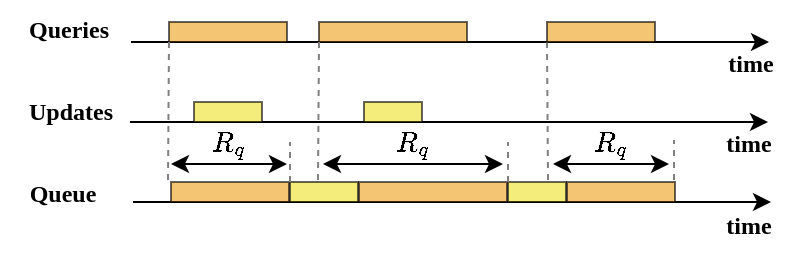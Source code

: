 <mxfile version="20.4.1" type="github">
  <diagram id="Bx-xNaHaK0agXE2F0XZd" name="第 1 页">
    <mxGraphModel dx="716" dy="394" grid="1" gridSize="10" guides="1" tooltips="1" connect="1" arrows="1" fold="1" page="1" pageScale="1" pageWidth="413" pageHeight="291" math="1" shadow="0">
      <root>
        <mxCell id="0" />
        <mxCell id="1" parent="0" />
        <mxCell id="VoCDYV5BWMh_LhJW3Wjn-1" value="" style="endArrow=classic;html=1;rounded=0;" parent="1" edge="1">
          <mxGeometry width="50" height="50" relative="1" as="geometry">
            <mxPoint x="72.5" y="71" as="sourcePoint" />
            <mxPoint x="391.5" y="71" as="targetPoint" />
          </mxGeometry>
        </mxCell>
        <mxCell id="VoCDYV5BWMh_LhJW3Wjn-2" value="" style="endArrow=classic;html=1;rounded=0;" parent="1" edge="1">
          <mxGeometry width="50" height="50" relative="1" as="geometry">
            <mxPoint x="72" y="111" as="sourcePoint" />
            <mxPoint x="391" y="111" as="targetPoint" />
          </mxGeometry>
        </mxCell>
        <mxCell id="VoCDYV5BWMh_LhJW3Wjn-7" value="" style="rounded=0;whiteSpace=wrap;html=1;fillColor=#EDE024;strokeColor=#000000;opacity=60;" parent="1" vertex="1">
          <mxGeometry x="104" y="101" width="34" height="10" as="geometry" />
        </mxCell>
        <mxCell id="VoCDYV5BWMh_LhJW3Wjn-8" value="" style="rounded=0;whiteSpace=wrap;html=1;fillColor=#EDE024;strokeColor=#000000;opacity=60;" parent="1" vertex="1">
          <mxGeometry x="189" y="101" width="29" height="10" as="geometry" />
        </mxCell>
        <mxCell id="VoCDYV5BWMh_LhJW3Wjn-11" value="" style="endArrow=classic;html=1;rounded=0;" parent="1" edge="1">
          <mxGeometry width="50" height="50" relative="1" as="geometry">
            <mxPoint x="73.5" y="151" as="sourcePoint" />
            <mxPoint x="392.5" y="151" as="targetPoint" />
          </mxGeometry>
        </mxCell>
        <mxCell id="VoCDYV5BWMh_LhJW3Wjn-82" value="&lt;font face=&quot;Times New Roman&quot;&gt;Queries&lt;/font&gt;" style="text;html=1;resizable=0;autosize=1;align=center;verticalAlign=middle;points=[];fillColor=none;strokeColor=none;rounded=0;fontStyle=1;" parent="1" vertex="1">
          <mxGeometry x="11" y="50" width="60" height="30" as="geometry" />
        </mxCell>
        <mxCell id="VoCDYV5BWMh_LhJW3Wjn-83" value="&lt;font face=&quot;Times New Roman&quot;&gt;Updates&lt;/font&gt;" style="text;html=1;resizable=0;autosize=1;align=center;verticalAlign=middle;points=[];fillColor=none;strokeColor=none;rounded=0;fontStyle=1;" parent="1" vertex="1">
          <mxGeometry x="7" y="91" width="70" height="30" as="geometry" />
        </mxCell>
        <mxCell id="VoCDYV5BWMh_LhJW3Wjn-84" value="&lt;font face=&quot;Times New Roman&quot;&gt;Queue&lt;/font&gt;" style="text;html=1;resizable=0;autosize=1;align=center;verticalAlign=middle;points=[];fillColor=none;strokeColor=none;rounded=0;fontStyle=1;" parent="1" vertex="1">
          <mxGeometry x="8" y="132" width="60" height="30" as="geometry" />
        </mxCell>
        <mxCell id="4jKrsYHHsN8ylwv_VJGM-6" value="" style="rounded=0;whiteSpace=wrap;html=1;fillColor=#ED9E15;strokeColor=#000000;opacity=60;" parent="1" vertex="1">
          <mxGeometry x="91.5" y="61" width="59" height="10" as="geometry" />
        </mxCell>
        <mxCell id="VoCDYV5BWMh_LhJW3Wjn-4" value="" style="rounded=0;whiteSpace=wrap;html=1;fillColor=#ED9E15;strokeColor=#000000;opacity=60;" parent="1" vertex="1">
          <mxGeometry x="166.5" y="61" width="74" height="10" as="geometry" />
        </mxCell>
        <mxCell id="4jKrsYHHsN8ylwv_VJGM-13" value="" style="endArrow=none;dashed=1;html=1;strokeWidth=1;rounded=0;entryX=0;entryY=1;entryDx=0;entryDy=0;strokeColor=#808080;" parent="1" edge="1">
          <mxGeometry width="50" height="50" relative="1" as="geometry">
            <mxPoint x="281" y="140" as="sourcePoint" />
            <mxPoint x="280.5" y="71" as="targetPoint" />
          </mxGeometry>
        </mxCell>
        <mxCell id="4jKrsYHHsN8ylwv_VJGM-14" value="" style="endArrow=none;dashed=1;html=1;strokeWidth=1;rounded=0;entryX=0;entryY=1;entryDx=0;entryDy=0;strokeColor=#808080;" parent="1" edge="1">
          <mxGeometry width="50" height="50" relative="1" as="geometry">
            <mxPoint x="91" y="140" as="sourcePoint" />
            <mxPoint x="91.5" y="70" as="targetPoint" />
          </mxGeometry>
        </mxCell>
        <mxCell id="4jKrsYHHsN8ylwv_VJGM-15" value="" style="endArrow=none;dashed=1;html=1;strokeWidth=1;rounded=0;entryX=0;entryY=1;entryDx=0;entryDy=0;strokeColor=#808080;" parent="1" edge="1">
          <mxGeometry width="50" height="50" relative="1" as="geometry">
            <mxPoint x="166" y="140" as="sourcePoint" />
            <mxPoint x="166.5" y="71" as="targetPoint" />
          </mxGeometry>
        </mxCell>
        <mxCell id="sEbp9coLcNguhV59AvqC-1" value="" style="rounded=0;whiteSpace=wrap;html=1;fillColor=#ED9E15;strokeColor=#000000;opacity=60;" parent="1" vertex="1">
          <mxGeometry x="280.5" y="61" width="54" height="10" as="geometry" />
        </mxCell>
        <mxCell id="sEbp9coLcNguhV59AvqC-2" value="" style="rounded=0;whiteSpace=wrap;html=1;fillColor=#ED9E15;strokeColor=#000000;opacity=60;" parent="1" vertex="1">
          <mxGeometry x="92.5" y="141" width="59" height="10" as="geometry" />
        </mxCell>
        <mxCell id="sEbp9coLcNguhV59AvqC-3" value="" style="rounded=0;whiteSpace=wrap;html=1;fillColor=#EDE024;strokeColor=#000000;opacity=60;" parent="1" vertex="1">
          <mxGeometry x="152" y="141" width="34" height="10" as="geometry" />
        </mxCell>
        <mxCell id="sEbp9coLcNguhV59AvqC-4" value="" style="rounded=0;whiteSpace=wrap;html=1;fillColor=#ED9E15;strokeColor=#000000;opacity=60;" parent="1" vertex="1">
          <mxGeometry x="186.5" y="141" width="74" height="10" as="geometry" />
        </mxCell>
        <mxCell id="sEbp9coLcNguhV59AvqC-5" value="" style="rounded=0;whiteSpace=wrap;html=1;fillColor=#EDE024;strokeColor=#000000;opacity=60;" parent="1" vertex="1">
          <mxGeometry x="261" y="141" width="29" height="10" as="geometry" />
        </mxCell>
        <mxCell id="sEbp9coLcNguhV59AvqC-6" value="" style="rounded=0;whiteSpace=wrap;html=1;fillColor=#ED9E15;strokeColor=#000000;opacity=60;" parent="1" vertex="1">
          <mxGeometry x="290.5" y="141" width="54" height="10" as="geometry" />
        </mxCell>
        <mxCell id="sEbp9coLcNguhV59AvqC-23" value="" style="endArrow=none;dashed=1;html=1;strokeWidth=1;rounded=0;strokeColor=#808080;" parent="1" edge="1">
          <mxGeometry width="50" height="50" relative="1" as="geometry">
            <mxPoint x="152" y="141" as="sourcePoint" />
            <mxPoint x="152" y="121" as="targetPoint" />
          </mxGeometry>
        </mxCell>
        <mxCell id="sEbp9coLcNguhV59AvqC-24" value="" style="endArrow=none;dashed=1;html=1;strokeWidth=1;rounded=0;strokeColor=#808080;" parent="1" edge="1">
          <mxGeometry width="50" height="50" relative="1" as="geometry">
            <mxPoint x="261" y="141" as="sourcePoint" />
            <mxPoint x="261" y="121" as="targetPoint" />
          </mxGeometry>
        </mxCell>
        <mxCell id="sEbp9coLcNguhV59AvqC-25" value="" style="endArrow=none;dashed=1;html=1;strokeWidth=1;rounded=0;strokeColor=#808080;" parent="1" edge="1">
          <mxGeometry width="50" height="50" relative="1" as="geometry">
            <mxPoint x="344" y="140" as="sourcePoint" />
            <mxPoint x="344" y="120" as="targetPoint" />
          </mxGeometry>
        </mxCell>
        <mxCell id="sEbp9coLcNguhV59AvqC-26" value="$$R_q$$" style="text;html=1;resizable=0;autosize=1;align=center;verticalAlign=middle;points=[];fillColor=none;strokeColor=none;rounded=0;" parent="1" vertex="1">
          <mxGeometry x="277" y="107" width="70" height="30" as="geometry" />
        </mxCell>
        <mxCell id="sEbp9coLcNguhV59AvqC-29" value="&lt;font face=&quot;Times New Roman&quot;&gt;time&lt;/font&gt;" style="text;html=1;resizable=0;autosize=1;align=center;verticalAlign=middle;points=[];fillColor=none;strokeColor=none;rounded=0;fontStyle=1;" parent="1" vertex="1">
          <mxGeometry x="356" y="148" width="50" height="30" as="geometry" />
        </mxCell>
        <mxCell id="sEbp9coLcNguhV59AvqC-31" value="&lt;font face=&quot;Times New Roman&quot;&gt;time&lt;/font&gt;" style="text;html=1;resizable=0;autosize=1;align=center;verticalAlign=middle;points=[];fillColor=none;strokeColor=none;rounded=0;fontStyle=1;" parent="1" vertex="1">
          <mxGeometry x="356" y="107" width="50" height="30" as="geometry" />
        </mxCell>
        <mxCell id="sEbp9coLcNguhV59AvqC-32" value="&lt;font face=&quot;Times New Roman&quot;&gt;time&lt;/font&gt;" style="text;html=1;resizable=0;autosize=1;align=center;verticalAlign=middle;points=[];fillColor=none;strokeColor=none;rounded=0;fontStyle=1;" parent="1" vertex="1">
          <mxGeometry x="357" y="67" width="50" height="30" as="geometry" />
        </mxCell>
        <mxCell id="sEbp9coLcNguhV59AvqC-33" value="" style="endArrow=classic;startArrow=classic;html=1;rounded=1;" parent="1" edge="1">
          <mxGeometry width="50" height="50" relative="1" as="geometry">
            <mxPoint x="92.5" y="132" as="sourcePoint" />
            <mxPoint x="150.5" y="132" as="targetPoint" />
          </mxGeometry>
        </mxCell>
        <mxCell id="sEbp9coLcNguhV59AvqC-35" value="" style="endArrow=classic;startArrow=classic;html=1;rounded=1;" parent="1" edge="1">
          <mxGeometry width="50" height="50" relative="1" as="geometry">
            <mxPoint x="168.5" y="132" as="sourcePoint" />
            <mxPoint x="258.5" y="132" as="targetPoint" />
          </mxGeometry>
        </mxCell>
        <mxCell id="sEbp9coLcNguhV59AvqC-36" value="" style="endArrow=classic;startArrow=classic;html=1;rounded=1;" parent="1" edge="1">
          <mxGeometry width="50" height="50" relative="1" as="geometry">
            <mxPoint x="283.5" y="132" as="sourcePoint" />
            <mxPoint x="341.5" y="132" as="targetPoint" />
          </mxGeometry>
        </mxCell>
        <mxCell id="sEbp9coLcNguhV59AvqC-37" value="$$R_q$$" style="text;html=1;resizable=0;autosize=1;align=center;verticalAlign=middle;points=[];fillColor=none;strokeColor=none;rounded=0;" parent="1" vertex="1">
          <mxGeometry x="86" y="107" width="70" height="30" as="geometry" />
        </mxCell>
        <mxCell id="sEbp9coLcNguhV59AvqC-38" value="$$R_q$$" style="text;html=1;resizable=0;autosize=1;align=center;verticalAlign=middle;points=[];fillColor=none;strokeColor=none;rounded=0;" parent="1" vertex="1">
          <mxGeometry x="178" y="107" width="70" height="30" as="geometry" />
        </mxCell>
      </root>
    </mxGraphModel>
  </diagram>
</mxfile>
